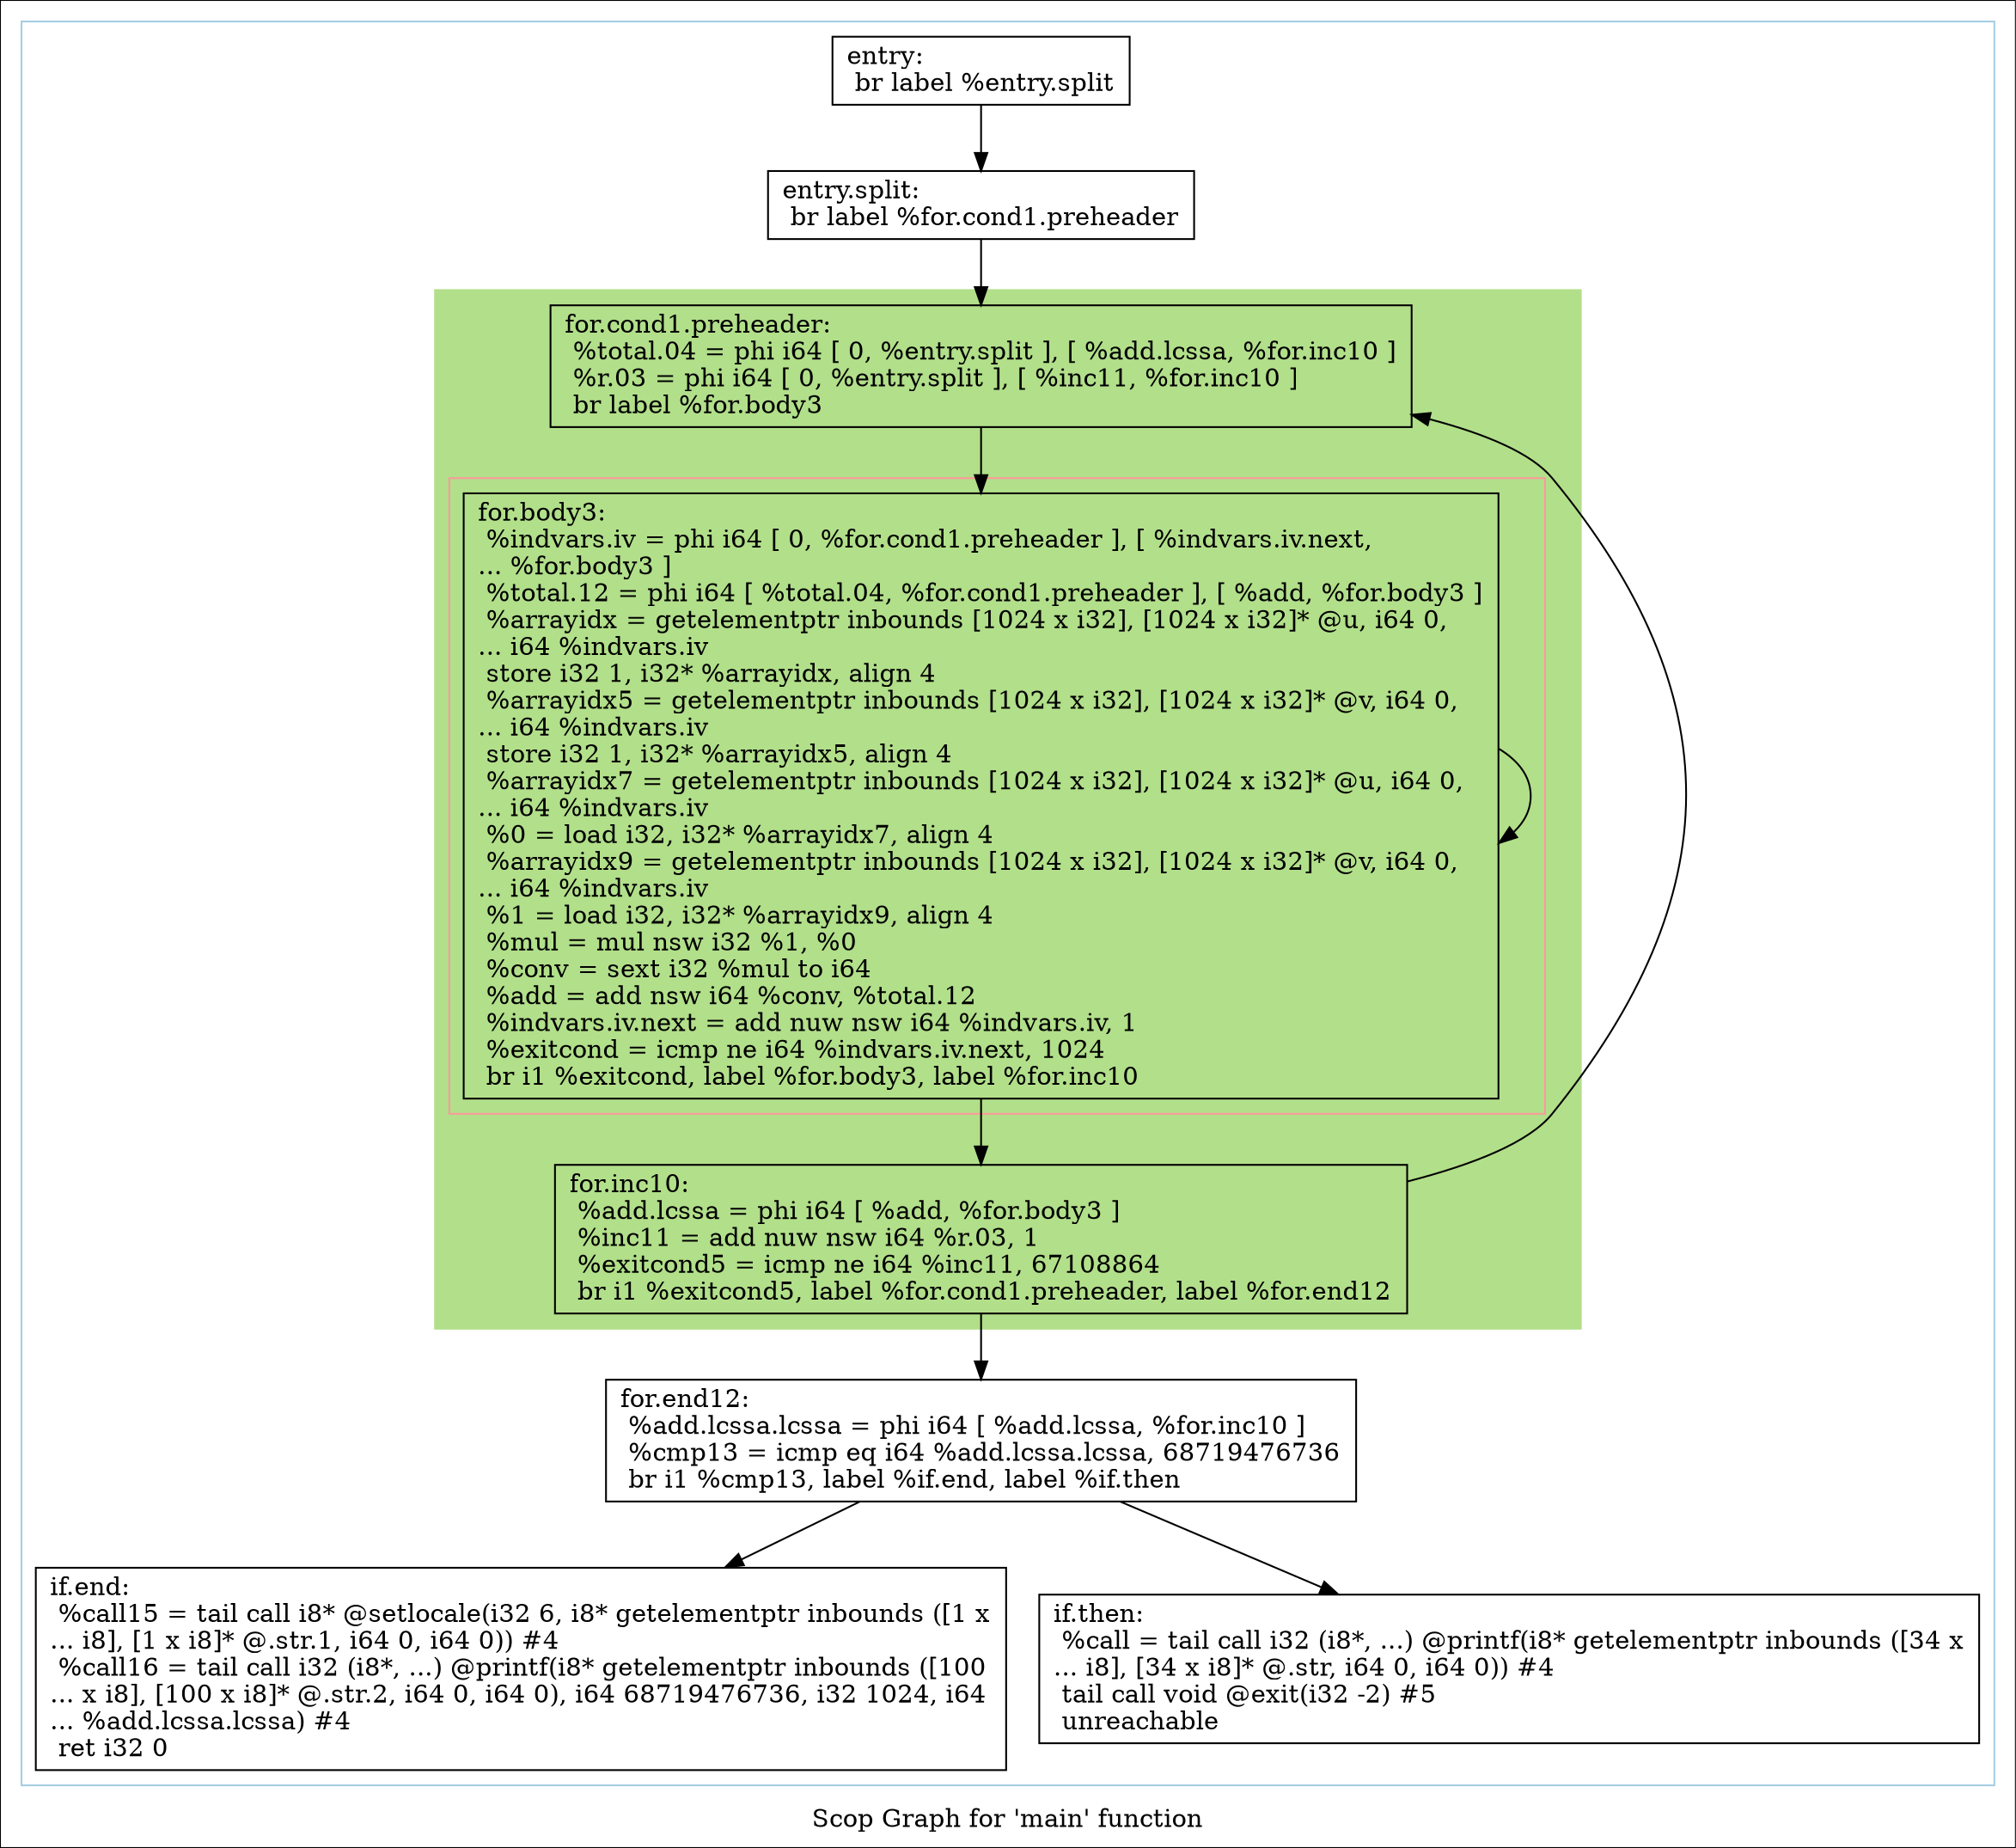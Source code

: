 digraph "Scop Graph for 'main' function" {
	label="Scop Graph for 'main' function";

	Node0x69991b0 [shape=record,label="{entry:\l  br label %entry.split\l}"];
	Node0x69991b0 -> Node0x69996b0;
	Node0x69996b0 [shape=record,label="{entry.split:                                      \l  br label %for.cond1.preheader\l}"];
	Node0x69996b0 -> Node0x699a800;
	Node0x699a800 [shape=record,label="{for.cond1.preheader:                              \l  %total.04 = phi i64 [ 0, %entry.split ], [ %add.lcssa, %for.inc10 ]\l  %r.03 = phi i64 [ 0, %entry.split ], [ %inc11, %for.inc10 ]\l  br label %for.body3\l}"];
	Node0x699a800 -> Node0x6999630;
	Node0x6999630 [shape=record,label="{for.body3:                                        \l  %indvars.iv = phi i64 [ 0, %for.cond1.preheader ], [ %indvars.iv.next,\l... %for.body3 ]\l  %total.12 = phi i64 [ %total.04, %for.cond1.preheader ], [ %add, %for.body3 ]\l  %arrayidx = getelementptr inbounds [1024 x i32], [1024 x i32]* @u, i64 0,\l... i64 %indvars.iv\l  store i32 1, i32* %arrayidx, align 4\l  %arrayidx5 = getelementptr inbounds [1024 x i32], [1024 x i32]* @v, i64 0,\l... i64 %indvars.iv\l  store i32 1, i32* %arrayidx5, align 4\l  %arrayidx7 = getelementptr inbounds [1024 x i32], [1024 x i32]* @u, i64 0,\l... i64 %indvars.iv\l  %0 = load i32, i32* %arrayidx7, align 4\l  %arrayidx9 = getelementptr inbounds [1024 x i32], [1024 x i32]* @v, i64 0,\l... i64 %indvars.iv\l  %1 = load i32, i32* %arrayidx9, align 4\l  %mul = mul nsw i32 %1, %0\l  %conv = sext i32 %mul to i64\l  %add = add nsw i64 %conv, %total.12\l  %indvars.iv.next = add nuw nsw i64 %indvars.iv, 1\l  %exitcond = icmp ne i64 %indvars.iv.next, 1024\l  br i1 %exitcond, label %for.body3, label %for.inc10\l}"];
	Node0x6999630 -> Node0x6999630[constraint=false];
	Node0x6999630 -> Node0x699a8b0;
	Node0x699a8b0 [shape=record,label="{for.inc10:                                        \l  %add.lcssa = phi i64 [ %add, %for.body3 ]\l  %inc11 = add nuw nsw i64 %r.03, 1\l  %exitcond5 = icmp ne i64 %inc11, 67108864\l  br i1 %exitcond5, label %for.cond1.preheader, label %for.end12\l}"];
	Node0x699a8b0 -> Node0x699a800[constraint=false];
	Node0x699a8b0 -> Node0x699bc30;
	Node0x699bc30 [shape=record,label="{for.end12:                                        \l  %add.lcssa.lcssa = phi i64 [ %add.lcssa, %for.inc10 ]\l  %cmp13 = icmp eq i64 %add.lcssa.lcssa, 68719476736\l  br i1 %cmp13, label %if.end, label %if.then\l}"];
	Node0x699bc30 -> Node0x699bc50;
	Node0x699bc30 -> Node0x699bdd0;
	Node0x699bc50 [shape=record,label="{if.end:                                           \l  %call15 = tail call i8* @setlocale(i32 6, i8* getelementptr inbounds ([1 x\l... i8], [1 x i8]* @.str.1, i64 0, i64 0)) #4\l  %call16 = tail call i32 (i8*, ...) @printf(i8* getelementptr inbounds ([100\l... x i8], [100 x i8]* @.str.2, i64 0, i64 0), i64 68719476736, i32 1024, i64\l... %add.lcssa.lcssa) #4\l  ret i32 0\l}"];
	Node0x699bdd0 [shape=record,label="{if.then:                                          \l  %call = tail call i32 (i8*, ...) @printf(i8* getelementptr inbounds ([34 x\l... i8], [34 x i8]* @.str, i64 0, i64 0)) #4\l  tail call void @exit(i32 -2) #5\l  unreachable\l}"];
	colorscheme = "paired12"
        subgraph cluster_0x698aad0 {
          label = "";
          style = solid;
          color = 1
          subgraph cluster_0x698b700 {
            label = "";
            style = filled;
            color = 3            subgraph cluster_0x698ae60 {
              label = "";
              style = solid;
              color = 5
              Node0x6999630;
            }
            Node0x699a800;
            Node0x699a8b0;
          }
          Node0x69991b0;
          Node0x69996b0;
          Node0x699bc30;
          Node0x699bc50;
          Node0x699bdd0;
        }
}
